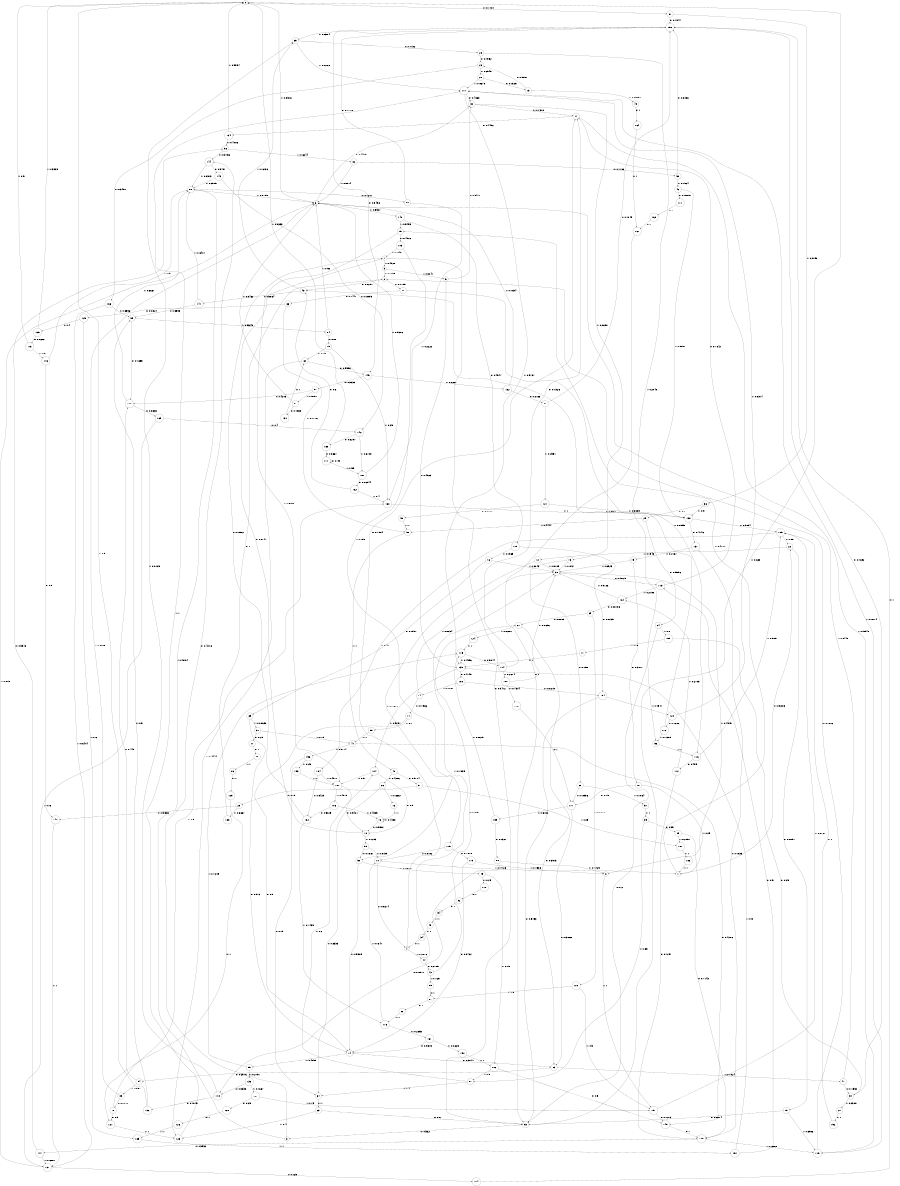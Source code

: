 digraph "ch13faceL11" {
size = "6,8.5";
ratio = "fill";
node [shape = circle];
node [fontsize = 24];
edge [fontsize = 24];
0 -> 51 [label = "0: 0.1484   "];
0 -> 6 [label = "1: 0.8516   "];
1 -> 22 [label = "0: 0.5283   "];
1 -> 15 [label = "1: 0.4717   "];
2 -> 43 [label = "0: 0.8291   "];
2 -> 77 [label = "1: 0.1709   "];
3 -> 144 [label = "0: 0.4216   "];
3 -> 80 [label = "1: 0.5784   "];
4 -> 17 [label = "0: 0.7984   "];
4 -> 44 [label = "1: 0.2016   "];
5 -> 32 [label = "0: 0.5477   "];
5 -> 139 [label = "1: 0.4523   "];
6 -> 32 [label = "0: 0.4479   "];
6 -> 140 [label = "1: 0.5521   "];
7 -> 93 [label = "0: 0.5472   "];
7 -> 9 [label = "1: 0.4528   "];
8 -> 151 [label = "1: 1        "];
9 -> 2 [label = "0: 0.1759   "];
9 -> 5 [label = "1: 0.8241   "];
10 -> 4 [label = "0: 0.5274   "];
10 -> 1 [label = "1: 0.4726   "];
11 -> 139 [label = "1: 1        "];
12 -> 7 [label = "0: 0.8747   "];
12 -> 99 [label = "1: 0.1253   "];
13 -> 23 [label = "0: 0.9091   "];
13 -> 48 [label = "1: 0.09091  "];
14 -> 53 [label = "0: 0.5141   "];
14 -> 55 [label = "1: 0.4859   "];
15 -> 103 [label = "0: 0.4902   "];
15 -> 107 [label = "1: 0.5098   "];
16 -> 18 [label = "1: 1        "];
17 -> 134 [label = "0: 0.4452   "];
17 -> 119 [label = "1: 0.5548   "];
18 -> 12 [label = "0: 0.5967   "];
18 -> 18 [label = "1: 0.4033   "];
19 -> 93 [label = "0: 0.6014   "];
19 -> 119 [label = "1: 0.3986   "];
20 -> 13 [label = "0: 0.1325   "];
20 -> 117 [label = "1: 0.8675   "];
21 -> 152 [label = "1: 1        "];
22 -> 19 [label = "0: 0.8057   "];
22 -> 72 [label = "1: 0.1943   "];
23 -> 166 [label = "0: 0.3451   "];
23 -> 20 [label = "1: 0.6549   "];
24 -> 93 [label = "0: 0.2      "];
24 -> 155 [label = "1: 0.8      "];
25 -> 148 [label = "0: 0.3333   "];
25 -> 183 [label = "1: 0.6667   "];
26 -> 64 [label = "0: 0.3333   "];
26 -> 16 [label = "1: 0.6667   "];
27 -> 98 [label = "0: 1        "];
28 -> 23 [label = "0: 0.7952   "];
28 -> 56 [label = "1: 0.2048   "];
29 -> 24 [label = "0: 0.5556   "];
29 -> 58 [label = "1: 0.4444   "];
30 -> 158 [label = "0: 0.7692   "];
30 -> 21 [label = "1: 0.2308   "];
31 -> 25 [label = "0: 0.75     "];
31 -> 187 [label = "1: 0.25     "];
32 -> 17 [label = "0: 0.7302   "];
32 -> 73 [label = "1: 0.2698   "];
33 -> 105 [label = "0: 0.7143   "];
33 -> 187 [label = "1: 0.2857   "];
34 -> 4 [label = "0: 1        "];
35 -> 28 [label = "0: 0.1732   "];
35 -> 117 [label = "1: 0.8268   "];
36 -> 29 [label = "0: 0.1      "];
36 -> 138 [label = "1: 0.9      "];
37 -> 27 [label = "0: 0.25     "];
37 -> 41 [label = "1: 0.75     "];
38 -> 113 [label = "0: 0.5125   "];
38 -> 1 [label = "1: 0.4875   "];
39 -> 33 [label = "0: 0.35     "];
39 -> 87 [label = "1: 0.65     "];
40 -> 31 [label = "0: 0.5714   "];
40 -> 26 [label = "1: 0.4286   "];
41 -> 149 [label = "0: 0.4286   "];
41 -> 156 [label = "1: 0.5714   "];
42 -> 61 [label = "0: 0.875    "];
42 -> 85 [label = "1: 0.125    "];
43 -> 141 [label = "0: 0.3864   "];
43 -> 35 [label = "1: 0.6136   "];
44 -> 42 [label = "0: 0.2105   "];
44 -> 38 [label = "1: 0.7895   "];
45 -> 110 [label = "0: 0.25     "];
45 -> 102 [label = "1: 0.75     "];
46 -> 111 [label = "0: 0.09091  "];
46 -> 138 [label = "1: 0.9091   "];
47 -> 30 [label = "0: 0.1552   "];
47 -> 6 [label = "1: 0.8448   "];
48 -> 164 [label = "0: 1        "];
49 -> 34 [label = "1: 1        "];
50 -> 14 [label = "0: 0.9389   "];
50 -> 45 [label = "1: 0.06107  "];
51 -> 158 [label = "0: 0.7944   "];
51 -> 36 [label = "1: 0.2056   "];
52 -> 158 [label = "0: 0.8036   "];
52 -> 46 [label = "1: 0.1964   "];
53 -> 94 [label = "0: 0.2976   "];
53 -> 47 [label = "1: 0.7024   "];
54 -> 49 [label = "1: 1        "];
55 -> 133 [label = "0: 0.2791   "];
55 -> 115 [label = "1: 0.7209   "];
56 -> 116 [label = "1: 1        "];
57 -> 39 [label = "1: 1        "];
58 -> 40 [label = "1: 1        "];
59 -> 41 [label = "1: 1        "];
60 -> 145 [label = "0: 0.5556   "];
60 -> 123 [label = "1: 0.4444   "];
61 -> 53 [label = "0: 0.3913   "];
61 -> 124 [label = "1: 0.6087   "];
62 -> 176 [label = "1: 1        "];
63 -> 93 [label = "0: 0.6      "];
63 -> 123 [label = "1: 0.4      "];
64 -> 63 [label = "0: 1        "];
65 -> 61 [label = "0: 0.8889   "];
65 -> 100 [label = "1: 0.1111   "];
66 -> 125 [label = "0: 0.8824   "];
66 -> 58 [label = "1: 0.1176   "];
67 -> 62 [label = "0: 1        "];
68 -> 177 [label = "0: 0.8936   "];
68 -> 57 [label = "1: 0.1064   "];
69 -> 14 [label = "0: 0.913    "];
69 -> 37 [label = "1: 0.08696  "];
70 -> 177 [label = "0: 0.75     "];
70 -> 8 [label = "1: 0.25     "];
71 -> 14 [label = "0: 0.9      "];
71 -> 59 [label = "1: 0.1      "];
72 -> 50 [label = "0: 0.1811   "];
72 -> 38 [label = "1: 0.8189   "];
73 -> 68 [label = "0: 0.158    "];
73 -> 38 [label = "1: 0.842    "];
74 -> 71 [label = "0: 0.1966   "];
74 -> 38 [label = "1: 0.8034   "];
75 -> 70 [label = "0: 0.3077   "];
75 -> 38 [label = "1: 0.6923   "];
76 -> 69 [label = "0: 0.1957   "];
76 -> 38 [label = "1: 0.8043   "];
77 -> 66 [label = "0: 0.1441   "];
77 -> 116 [label = "1: 0.8559   "];
78 -> 127 [label = "0: 0.5      "];
78 -> 160 [label = "1: 0.5      "];
79 -> 60 [label = "0: 0.75     "];
79 -> 160 [label = "1: 0.25     "];
80 -> 89 [label = "0: 0.1201   "];
80 -> 6 [label = "1: 0.8799   "];
81 -> 130 [label = "0: 0.1538   "];
81 -> 6 [label = "1: 0.8462   "];
82 -> 52 [label = "0: 0.1186   "];
82 -> 6 [label = "1: 0.8814   "];
83 -> 78 [label = "0: 0.1111   "];
83 -> 6 [label = "1: 0.8889   "];
84 -> 79 [label = "0: 0.08     "];
84 -> 6 [label = "1: 0.92     "];
85 -> 67 [label = "0: 1        "];
86 -> 129 [label = "0: 1        "];
87 -> 64 [label = "0: 0.4      "];
87 -> 104 [label = "1: 0.6      "];
88 -> 118 [label = "0: 0.8571   "];
88 -> 8 [label = "1: 0.1429   "];
89 -> 158 [label = "0: 0.7778   "];
89 -> 160 [label = "1: 0.2222   "];
90 -> 58 [label = "1: 1        "];
91 -> 158 [label = "0: 0.7049   "];
91 -> 121 [label = "1: 0.2951   "];
92 -> 54 [label = "0: 1        "];
93 -> 3 [label = "0: 0.362    "];
93 -> 0 [label = "1: 0.638    "];
94 -> 170 [label = "0: 0.449    "];
94 -> 83 [label = "1: 0.551    "];
95 -> 170 [label = "0: 0.4655   "];
95 -> 84 [label = "1: 0.5345   "];
96 -> 144 [label = "0: 0.3756   "];
96 -> 82 [label = "1: 0.6244   "];
97 -> 170 [label = "0: 0.4203   "];
97 -> 81 [label = "1: 0.5797   "];
98 -> 86 [label = "1: 1        "];
99 -> 50 [label = "0: 0.1861   "];
99 -> 10 [label = "1: 0.8139   "];
100 -> 67 [label = "0: 0.5      "];
100 -> 151 [label = "1: 0.5      "];
101 -> 128 [label = "0: 0.25     "];
101 -> 151 [label = "1: 0.75     "];
102 -> 149 [label = "0: 0.5      "];
102 -> 87 [label = "1: 0.5      "];
103 -> 7 [label = "0: 0.845    "];
103 -> 175 [label = "1: 0.155    "];
104 -> 12 [label = "0: 0.5      "];
104 -> 107 [label = "1: 0.5      "];
105 -> 147 [label = "0: 0.3932   "];
105 -> 119 [label = "1: 0.6068   "];
106 -> 182 [label = "0: 0.5615   "];
106 -> 18 [label = "1: 0.4385   "];
107 -> 12 [label = "0: 0.5421   "];
107 -> 106 [label = "1: 0.4579   "];
108 -> 154 [label = "0: 0.8219   "];
108 -> 74 [label = "1: 0.1781   "];
109 -> 154 [label = "0: 0.8035   "];
109 -> 76 [label = "1: 0.1965   "];
110 -> 92 [label = "0: 1        "];
111 -> 168 [label = "0: 1        "];
112 -> 105 [label = "0: 0.7297   "];
112 -> 122 [label = "1: 0.2703   "];
113 -> 17 [label = "0: 0.7842   "];
113 -> 122 [label = "1: 0.2158   "];
114 -> 17 [label = "0: 0.7326   "];
114 -> 180 [label = "1: 0.2674   "];
115 -> 114 [label = "0: 0.5044   "];
115 -> 139 [label = "1: 0.4956   "];
116 -> 112 [label = "0: 0.495    "];
116 -> 185 [label = "1: 0.505    "];
117 -> 32 [label = "0: 0.4863   "];
117 -> 139 [label = "1: 0.5137   "];
118 -> 136 [label = "0: 0.1875   "];
118 -> 35 [label = "1: 0.8125   "];
119 -> 2 [label = "0: 0.1826   "];
119 -> 117 [label = "1: 0.8174   "];
120 -> 172 [label = "0: 0.1686   "];
120 -> 117 [label = "1: 0.8314   "];
121 -> 90 [label = "0: 0.1111   "];
121 -> 138 [label = "1: 0.8889   "];
122 -> 65 [label = "0: 0.08738  "];
122 -> 38 [label = "1: 0.9126   "];
123 -> 117 [label = "1: 1        "];
124 -> 115 [label = "1: 1        "];
125 -> 135 [label = "0: 0.4      "];
125 -> 165 [label = "1: 0.6      "];
126 -> 165 [label = "1: 1        "];
127 -> 123 [label = "1: 1        "];
128 -> 126 [label = "0: 1        "];
129 -> 127 [label = "0: 1        "];
130 -> 60 [label = "0: 1        "];
131 -> 174 [label = "0: 0.125    "];
131 -> 6 [label = "1: 0.875    "];
132 -> 91 [label = "0: 0.2166   "];
132 -> 6 [label = "1: 0.7834   "];
133 -> 118 [label = "0: 0.8333   "];
133 -> 101 [label = "1: 0.1667   "];
134 -> 96 [label = "0: 0.4006   "];
134 -> 0 [label = "1: 0.5994   "];
135 -> 173 [label = "0: 0.6667   "];
135 -> 0 [label = "1: 0.3333   "];
136 -> 95 [label = "0: 0.5      "];
136 -> 0 [label = "1: 0.5      "];
137 -> 105 [label = "0: 0.7833   "];
137 -> 75 [label = "1: 0.2167   "];
138 -> 137 [label = "0: 0.4146   "];
138 -> 185 [label = "1: 0.5854   "];
139 -> 108 [label = "0: 0.4749   "];
139 -> 104 [label = "1: 0.5251   "];
140 -> 109 [label = "0: 0.4547   "];
140 -> 15 [label = "1: 0.5453   "];
141 -> 95 [label = "0: 0.3593   "];
141 -> 80 [label = "1: 0.6407   "];
142 -> 163 [label = "0: 0.3297   "];
142 -> 181 [label = "1: 0.6703   "];
143 -> 142 [label = "0: 0.3095   "];
143 -> 80 [label = "1: 0.6905   "];
144 -> 143 [label = "0: 0.3487   "];
144 -> 80 [label = "1: 0.6513   "];
145 -> 97 [label = "0: 0.3333   "];
145 -> 132 [label = "1: 0.6667   "];
146 -> 148 [label = "0: 0.5      "];
146 -> 80 [label = "1: 0.5      "];
147 -> 96 [label = "0: 0.3913   "];
147 -> 131 [label = "1: 0.6087   "];
148 -> 131 [label = "1: 1        "];
149 -> 105 [label = "0: 1        "];
150 -> 102 [label = "1: 1        "];
151 -> 149 [label = "0: 0.7273   "];
151 -> 185 [label = "1: 0.2727   "];
152 -> 185 [label = "1: 1        "];
153 -> 107 [label = "1: 1        "];
154 -> 93 [label = "0: 0.5453   "];
154 -> 120 [label = "1: 0.4547   "];
155 -> 30 [label = "0: 0.25     "];
155 -> 11 [label = "1: 0.75     "];
156 -> 64 [label = "0: 0.75     "];
156 -> 153 [label = "1: 0.25     "];
157 -> 113 [label = "0: 0.5      "];
157 -> 139 [label = "1: 0.5      "];
158 -> 145 [label = "0: 0.3496   "];
158 -> 35 [label = "1: 0.6504   "];
159 -> 88 [label = "0: 0.1321   "];
159 -> 115 [label = "1: 0.8679   "];
160 -> 138 [label = "1: 1        "];
161 -> 14 [label = "0: 0.9375   "];
161 -> 150 [label = "1: 0.0625   "];
162 -> 43 [label = "0: 0.6      "];
162 -> 160 [label = "1: 0.4      "];
163 -> 171 [label = "0: 0.3667   "];
163 -> 0 [label = "1: 0.6333   "];
164 -> 167 [label = "0: 1        "];
165 -> 157 [label = "1: 1        "];
166 -> 95 [label = "0: 0.3596   "];
166 -> 131 [label = "1: 0.6404   "];
167 -> 93 [label = "0: 1        "];
168 -> 167 [label = "0: 1        "];
169 -> 142 [label = "0: 0.4      "];
169 -> 131 [label = "1: 0.6      "];
170 -> 169 [label = "0: 0.3333   "];
170 -> 80 [label = "1: 0.6667   "];
171 -> 171 [label = "0: 0.45     "];
171 -> 181 [label = "1: 0.55     "];
172 -> 43 [label = "0: 0.8611   "];
172 -> 56 [label = "1: 0.1389   "];
173 -> 146 [label = "0: 0.5      "];
173 -> 0 [label = "1: 0.5      "];
174 -> 158 [label = "0: 1        "];
175 -> 179 [label = "0: 0.1818   "];
175 -> 10 [label = "1: 0.8182   "];
176 -> 161 [label = "0: 0.2353   "];
176 -> 10 [label = "1: 0.7647   "];
177 -> 53 [label = "0: 0.3868   "];
177 -> 159 [label = "1: 0.6132   "];
178 -> 177 [label = "0: 1        "];
179 -> 14 [label = "0: 0.8462   "];
179 -> 8 [label = "1: 0.1538   "];
180 -> 178 [label = "0: 0.1304   "];
180 -> 38 [label = "1: 0.8696   "];
181 -> 162 [label = "0: 0.06944  "];
181 -> 6 [label = "1: 0.9306   "];
182 -> 7 [label = "0: 0.8561   "];
182 -> 176 [label = "1: 0.1439   "];
183 -> 2 [label = "0: 1        "];
184 -> 182 [label = "0: 0.5429   "];
184 -> 107 [label = "1: 0.4571   "];
185 -> 22 [label = "0: 0.59     "];
185 -> 184 [label = "1: 0.41     "];
186 -> 1 [label = "1: 1        "];
187 -> 186 [label = "1: 1        "];
}